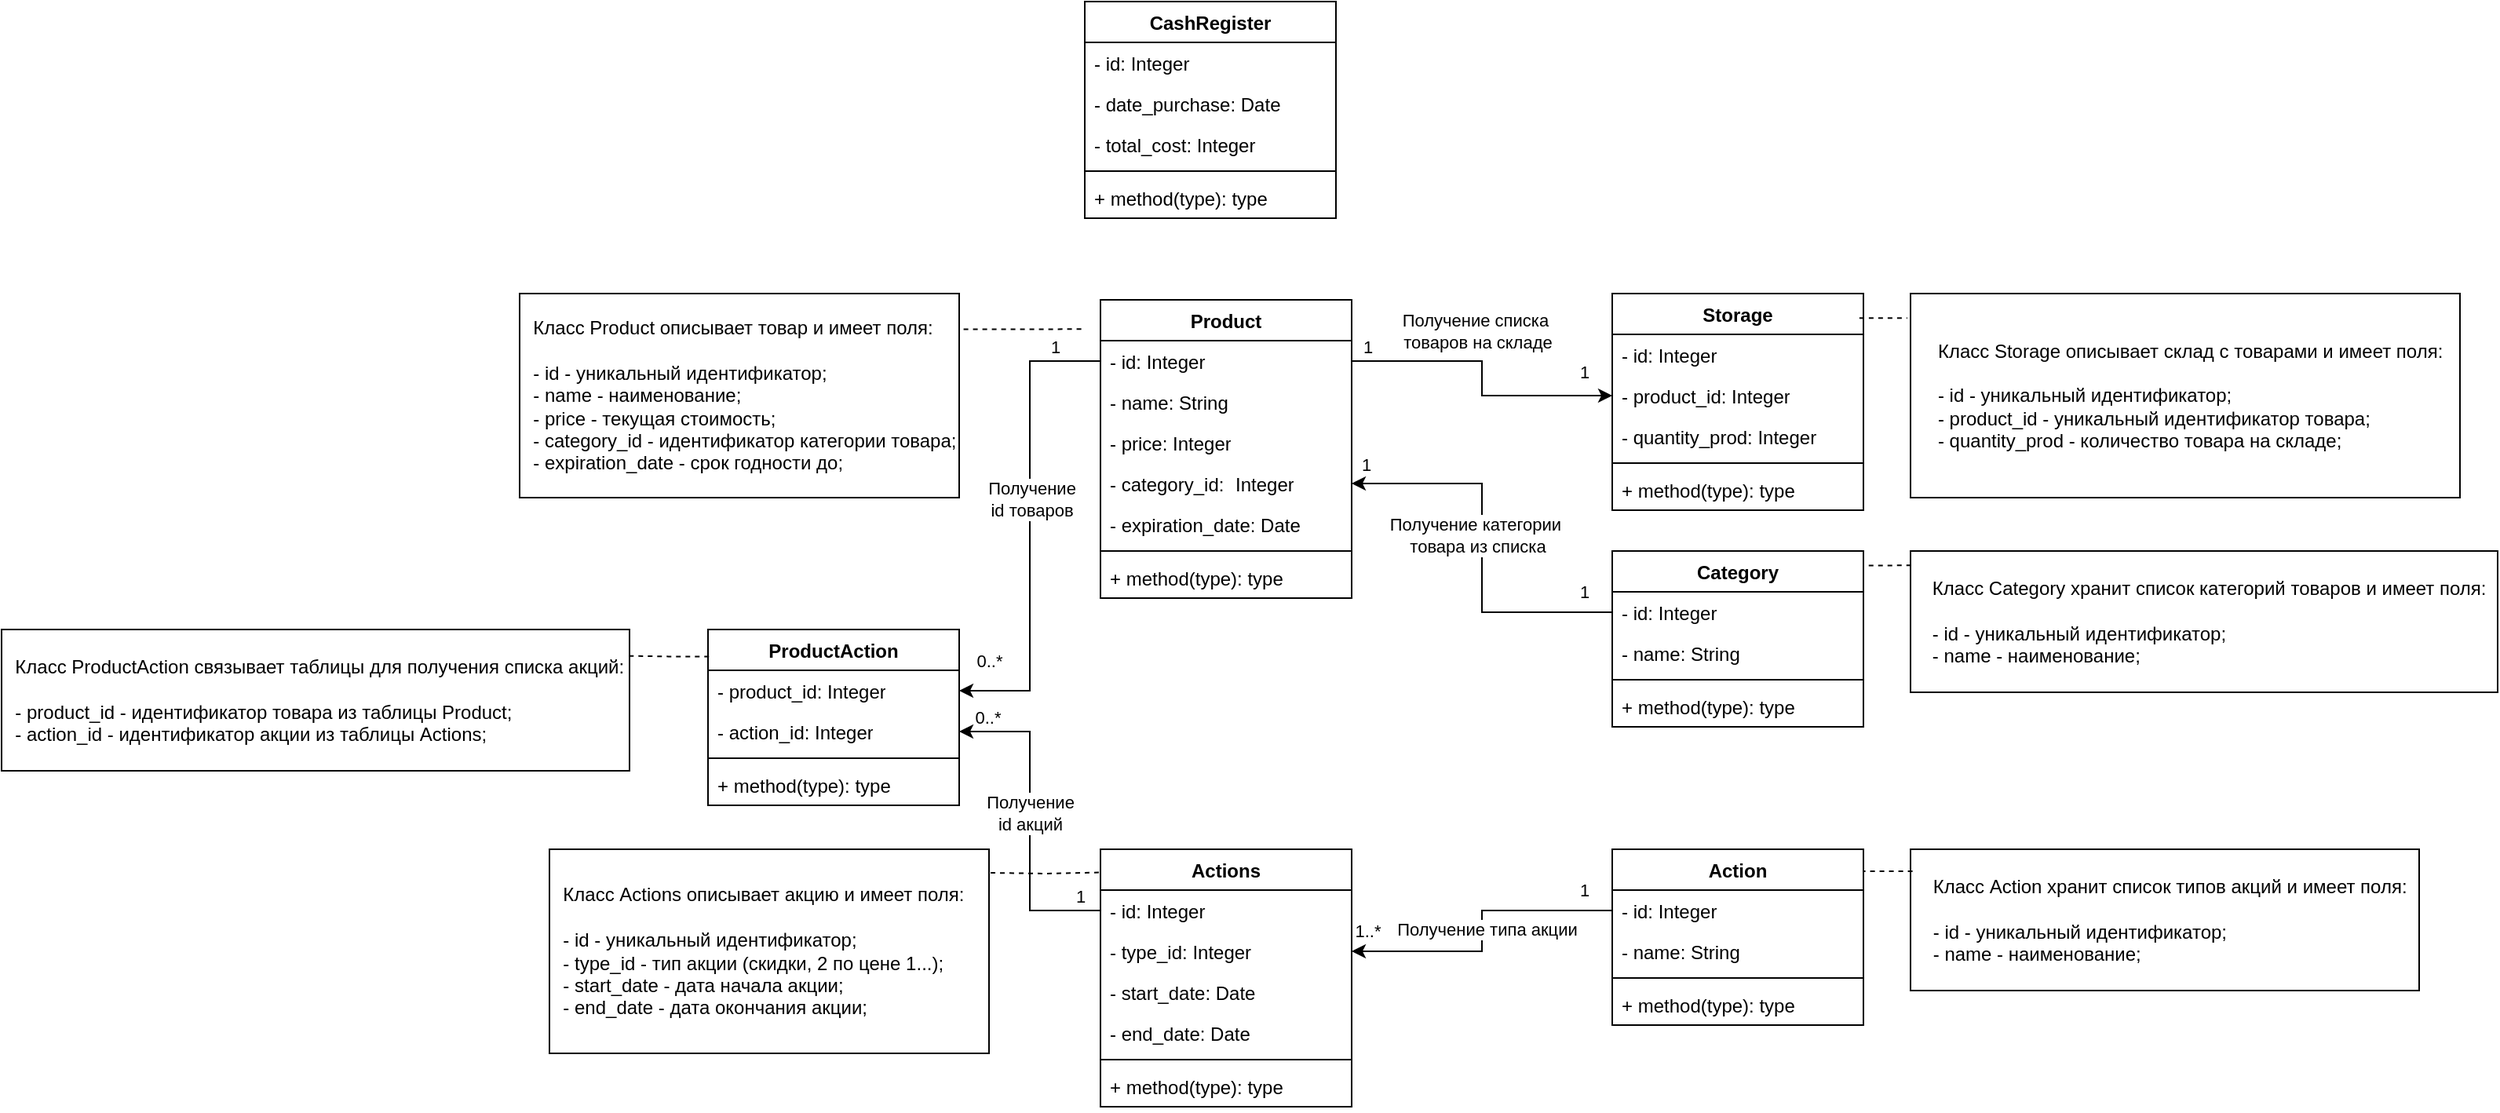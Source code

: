 <mxfile version="24.8.3">
  <diagram name="Страница — 1" id="jcjPnnef1QimTesesR7c">
    <mxGraphModel dx="1789" dy="951" grid="1" gridSize="10" guides="1" tooltips="1" connect="1" arrows="1" fold="1" page="0" pageScale="1" pageWidth="827" pageHeight="1169" math="0" shadow="0">
      <root>
        <mxCell id="0" />
        <mxCell id="1" parent="0" />
        <mxCell id="q1_f-fq9vrWVQxnhj_u6-1" value="Product" style="swimlane;fontStyle=1;align=center;verticalAlign=top;childLayout=stackLayout;horizontal=1;startSize=26;horizontalStack=0;resizeParent=1;resizeParentMax=0;resizeLast=0;collapsible=1;marginBottom=0;whiteSpace=wrap;html=1;" vertex="1" parent="1">
          <mxGeometry x="210" y="160" width="160" height="190" as="geometry" />
        </mxCell>
        <mxCell id="q1_f-fq9vrWVQxnhj_u6-5" value="- id: Integer" style="text;strokeColor=none;fillColor=none;align=left;verticalAlign=top;spacingLeft=4;spacingRight=4;overflow=hidden;rotatable=0;points=[[0,0.5],[1,0.5]];portConstraint=eastwest;whiteSpace=wrap;html=1;" vertex="1" parent="q1_f-fq9vrWVQxnhj_u6-1">
          <mxGeometry y="26" width="160" height="26" as="geometry" />
        </mxCell>
        <mxCell id="q1_f-fq9vrWVQxnhj_u6-6" value="- name: String" style="text;strokeColor=none;fillColor=none;align=left;verticalAlign=top;spacingLeft=4;spacingRight=4;overflow=hidden;rotatable=0;points=[[0,0.5],[1,0.5]];portConstraint=eastwest;whiteSpace=wrap;html=1;" vertex="1" parent="q1_f-fq9vrWVQxnhj_u6-1">
          <mxGeometry y="52" width="160" height="26" as="geometry" />
        </mxCell>
        <mxCell id="q1_f-fq9vrWVQxnhj_u6-7" value="- price: Integer" style="text;strokeColor=none;fillColor=none;align=left;verticalAlign=top;spacingLeft=4;spacingRight=4;overflow=hidden;rotatable=0;points=[[0,0.5],[1,0.5]];portConstraint=eastwest;whiteSpace=wrap;html=1;" vertex="1" parent="q1_f-fq9vrWVQxnhj_u6-1">
          <mxGeometry y="78" width="160" height="26" as="geometry" />
        </mxCell>
        <mxCell id="q1_f-fq9vrWVQxnhj_u6-2" value="- category_id:&amp;nbsp;&lt;span style=&quot;white-space: pre;&quot;&gt;&#x9;&lt;/span&gt;Integer" style="text;strokeColor=none;fillColor=none;align=left;verticalAlign=top;spacingLeft=4;spacingRight=4;overflow=hidden;rotatable=0;points=[[0,0.5],[1,0.5]];portConstraint=eastwest;whiteSpace=wrap;html=1;" vertex="1" parent="q1_f-fq9vrWVQxnhj_u6-1">
          <mxGeometry y="104" width="160" height="26" as="geometry" />
        </mxCell>
        <mxCell id="q1_f-fq9vrWVQxnhj_u6-39" value="- expiration_date: Date" style="text;strokeColor=none;fillColor=none;align=left;verticalAlign=top;spacingLeft=4;spacingRight=4;overflow=hidden;rotatable=0;points=[[0,0.5],[1,0.5]];portConstraint=eastwest;whiteSpace=wrap;html=1;" vertex="1" parent="q1_f-fq9vrWVQxnhj_u6-1">
          <mxGeometry y="130" width="160" height="26" as="geometry" />
        </mxCell>
        <mxCell id="q1_f-fq9vrWVQxnhj_u6-3" value="" style="line;strokeWidth=1;fillColor=none;align=left;verticalAlign=middle;spacingTop=-1;spacingLeft=3;spacingRight=3;rotatable=0;labelPosition=right;points=[];portConstraint=eastwest;strokeColor=inherit;" vertex="1" parent="q1_f-fq9vrWVQxnhj_u6-1">
          <mxGeometry y="156" width="160" height="8" as="geometry" />
        </mxCell>
        <mxCell id="q1_f-fq9vrWVQxnhj_u6-4" value="+ method(type): type" style="text;strokeColor=none;fillColor=none;align=left;verticalAlign=top;spacingLeft=4;spacingRight=4;overflow=hidden;rotatable=0;points=[[0,0.5],[1,0.5]];portConstraint=eastwest;whiteSpace=wrap;html=1;" vertex="1" parent="q1_f-fq9vrWVQxnhj_u6-1">
          <mxGeometry y="164" width="160" height="26" as="geometry" />
        </mxCell>
        <mxCell id="q1_f-fq9vrWVQxnhj_u6-8" value="&amp;nbsp; Класс Product описывает товар и имеет поля:&amp;nbsp;&lt;div&gt;&lt;br&gt;&lt;div&gt;&amp;nbsp; - id - уникальный идентификатор;&lt;/div&gt;&lt;div&gt;&amp;nbsp; - name - наименование;&lt;/div&gt;&lt;div&gt;&amp;nbsp; - price - текущая стоимость;&lt;/div&gt;&lt;div&gt;&amp;nbsp; - category_id - идентификатор категории товара;&lt;/div&gt;&lt;/div&gt;&lt;div&gt;&amp;nbsp; - expiration_date - срок годности до;&lt;/div&gt;" style="html=1;dropTarget=0;whiteSpace=wrap;align=left;" vertex="1" parent="1">
          <mxGeometry x="-160" y="156" width="280" height="130" as="geometry" />
        </mxCell>
        <mxCell id="q1_f-fq9vrWVQxnhj_u6-12" value="Storage" style="swimlane;fontStyle=1;align=center;verticalAlign=top;childLayout=stackLayout;horizontal=1;startSize=26;horizontalStack=0;resizeParent=1;resizeParentMax=0;resizeLast=0;collapsible=1;marginBottom=0;whiteSpace=wrap;html=1;" vertex="1" parent="1">
          <mxGeometry x="536" y="156" width="160" height="138" as="geometry" />
        </mxCell>
        <mxCell id="q1_f-fq9vrWVQxnhj_u6-20" value="- id: Integer" style="text;strokeColor=none;fillColor=none;align=left;verticalAlign=top;spacingLeft=4;spacingRight=4;overflow=hidden;rotatable=0;points=[[0,0.5],[1,0.5]];portConstraint=eastwest;whiteSpace=wrap;html=1;" vertex="1" parent="q1_f-fq9vrWVQxnhj_u6-12">
          <mxGeometry y="26" width="160" height="26" as="geometry" />
        </mxCell>
        <mxCell id="q1_f-fq9vrWVQxnhj_u6-21" value="- product_id: Integer" style="text;strokeColor=none;fillColor=none;align=left;verticalAlign=top;spacingLeft=4;spacingRight=4;overflow=hidden;rotatable=0;points=[[0,0.5],[1,0.5]];portConstraint=eastwest;whiteSpace=wrap;html=1;" vertex="1" parent="q1_f-fq9vrWVQxnhj_u6-12">
          <mxGeometry y="52" width="160" height="26" as="geometry" />
        </mxCell>
        <mxCell id="q1_f-fq9vrWVQxnhj_u6-13" value="- quantity_prod: Integer" style="text;strokeColor=none;fillColor=none;align=left;verticalAlign=top;spacingLeft=4;spacingRight=4;overflow=hidden;rotatable=0;points=[[0,0.5],[1,0.5]];portConstraint=eastwest;whiteSpace=wrap;html=1;" vertex="1" parent="q1_f-fq9vrWVQxnhj_u6-12">
          <mxGeometry y="78" width="160" height="26" as="geometry" />
        </mxCell>
        <mxCell id="q1_f-fq9vrWVQxnhj_u6-14" value="" style="line;strokeWidth=1;fillColor=none;align=left;verticalAlign=middle;spacingTop=-1;spacingLeft=3;spacingRight=3;rotatable=0;labelPosition=right;points=[];portConstraint=eastwest;strokeColor=inherit;" vertex="1" parent="q1_f-fq9vrWVQxnhj_u6-12">
          <mxGeometry y="104" width="160" height="8" as="geometry" />
        </mxCell>
        <mxCell id="q1_f-fq9vrWVQxnhj_u6-15" value="+ method(type): type" style="text;strokeColor=none;fillColor=none;align=left;verticalAlign=top;spacingLeft=4;spacingRight=4;overflow=hidden;rotatable=0;points=[[0,0.5],[1,0.5]];portConstraint=eastwest;whiteSpace=wrap;html=1;" vertex="1" parent="q1_f-fq9vrWVQxnhj_u6-12">
          <mxGeometry y="112" width="160" height="26" as="geometry" />
        </mxCell>
        <mxCell id="q1_f-fq9vrWVQxnhj_u6-16" value="&lt;div style=&quot;text-align: left;&quot;&gt;&lt;span style=&quot;background-color: initial;&quot;&gt;&amp;nbsp; Класс Storage описывает склад с товарами и имеет поля:&lt;/span&gt;&lt;/div&gt;&lt;div style=&quot;text-align: left;&quot;&gt;&lt;span style=&quot;background-color: initial;&quot;&gt;&lt;br&gt;&lt;/span&gt;&lt;/div&gt;&lt;div style=&quot;text-align: left;&quot;&gt;&amp;nbsp; - id - уникальный идентификатор;&lt;/div&gt;&lt;div style=&quot;text-align: left;&quot;&gt;&amp;nbsp; - product_id - уникальный идентификатор товара;&amp;nbsp;&lt;/div&gt;&lt;div style=&quot;text-align: left;&quot;&gt;&amp;nbsp; - quantity_prod - количество товара на складе;&lt;/div&gt;" style="html=1;dropTarget=0;whiteSpace=wrap;perimeterSpacing=0;" vertex="1" parent="1">
          <mxGeometry x="726" y="156" width="350" height="130" as="geometry" />
        </mxCell>
        <mxCell id="q1_f-fq9vrWVQxnhj_u6-22" style="edgeStyle=orthogonalEdgeStyle;rounded=0;orthogonalLoop=1;jettySize=auto;html=1;dashed=1;endArrow=none;endFill=0;exitX=1.01;exitY=0.175;exitDx=0;exitDy=0;exitPerimeter=0;entryX=-0.01;entryY=0.098;entryDx=0;entryDy=0;entryPerimeter=0;" edge="1" parent="1" source="q1_f-fq9vrWVQxnhj_u6-8">
          <mxGeometry relative="1" as="geometry">
            <mxPoint x="149" y="180" as="sourcePoint" />
            <mxPoint x="198.4" y="178.62" as="targetPoint" />
          </mxGeometry>
        </mxCell>
        <mxCell id="q1_f-fq9vrWVQxnhj_u6-23" style="edgeStyle=orthogonalEdgeStyle;rounded=0;orthogonalLoop=1;jettySize=auto;html=1;exitX=0.984;exitY=0.113;exitDx=0;exitDy=0;entryX=-0.006;entryY=0.126;entryDx=0;entryDy=0;entryPerimeter=0;exitPerimeter=0;endArrow=none;endFill=0;dashed=1;" edge="1" parent="1" source="q1_f-fq9vrWVQxnhj_u6-12" target="q1_f-fq9vrWVQxnhj_u6-16">
          <mxGeometry relative="1" as="geometry" />
        </mxCell>
        <mxCell id="q1_f-fq9vrWVQxnhj_u6-24" style="edgeStyle=orthogonalEdgeStyle;rounded=0;orthogonalLoop=1;jettySize=auto;html=1;exitX=1;exitY=0.5;exitDx=0;exitDy=0;entryX=0;entryY=0.5;entryDx=0;entryDy=0;endArrow=classic;endFill=1;startArrow=none;startFill=0;" edge="1" parent="1" source="q1_f-fq9vrWVQxnhj_u6-5" target="q1_f-fq9vrWVQxnhj_u6-21">
          <mxGeometry relative="1" as="geometry" />
        </mxCell>
        <mxCell id="q1_f-fq9vrWVQxnhj_u6-27" value="1" style="edgeLabel;html=1;align=center;verticalAlign=middle;resizable=0;points=[];" vertex="1" connectable="0" parent="q1_f-fq9vrWVQxnhj_u6-24">
          <mxGeometry x="0.81" y="-1" relative="1" as="geometry">
            <mxPoint y="-16" as="offset" />
          </mxGeometry>
        </mxCell>
        <mxCell id="q1_f-fq9vrWVQxnhj_u6-28" value="Получение списка&amp;nbsp;&lt;div&gt;товаров на складе&lt;/div&gt;" style="edgeLabel;html=1;align=center;verticalAlign=middle;resizable=0;points=[];" vertex="1" connectable="0" parent="q1_f-fq9vrWVQxnhj_u6-24">
          <mxGeometry x="-0.227" relative="1" as="geometry">
            <mxPoint x="7" y="-19" as="offset" />
          </mxGeometry>
        </mxCell>
        <mxCell id="q1_f-fq9vrWVQxnhj_u6-72" value="1" style="edgeLabel;html=1;align=center;verticalAlign=middle;resizable=0;points=[];" vertex="1" connectable="0" parent="q1_f-fq9vrWVQxnhj_u6-24">
          <mxGeometry x="-0.851" y="2" relative="1" as="geometry">
            <mxPoint x="-4" y="-7" as="offset" />
          </mxGeometry>
        </mxCell>
        <mxCell id="q1_f-fq9vrWVQxnhj_u6-29" value="Category" style="swimlane;fontStyle=1;align=center;verticalAlign=top;childLayout=stackLayout;horizontal=1;startSize=26;horizontalStack=0;resizeParent=1;resizeParentMax=0;resizeLast=0;collapsible=1;marginBottom=0;whiteSpace=wrap;html=1;" vertex="1" parent="1">
          <mxGeometry x="536" y="320" width="160" height="112" as="geometry" />
        </mxCell>
        <mxCell id="q1_f-fq9vrWVQxnhj_u6-33" value="- id: Integer" style="text;strokeColor=none;fillColor=none;align=left;verticalAlign=top;spacingLeft=4;spacingRight=4;overflow=hidden;rotatable=0;points=[[0,0.5],[1,0.5]];portConstraint=eastwest;whiteSpace=wrap;html=1;" vertex="1" parent="q1_f-fq9vrWVQxnhj_u6-29">
          <mxGeometry y="26" width="160" height="26" as="geometry" />
        </mxCell>
        <mxCell id="q1_f-fq9vrWVQxnhj_u6-30" value="- name: String" style="text;strokeColor=none;fillColor=none;align=left;verticalAlign=top;spacingLeft=4;spacingRight=4;overflow=hidden;rotatable=0;points=[[0,0.5],[1,0.5]];portConstraint=eastwest;whiteSpace=wrap;html=1;" vertex="1" parent="q1_f-fq9vrWVQxnhj_u6-29">
          <mxGeometry y="52" width="160" height="26" as="geometry" />
        </mxCell>
        <mxCell id="q1_f-fq9vrWVQxnhj_u6-31" value="" style="line;strokeWidth=1;fillColor=none;align=left;verticalAlign=middle;spacingTop=-1;spacingLeft=3;spacingRight=3;rotatable=0;labelPosition=right;points=[];portConstraint=eastwest;strokeColor=inherit;" vertex="1" parent="q1_f-fq9vrWVQxnhj_u6-29">
          <mxGeometry y="78" width="160" height="8" as="geometry" />
        </mxCell>
        <mxCell id="q1_f-fq9vrWVQxnhj_u6-32" value="+ method(type): type" style="text;strokeColor=none;fillColor=none;align=left;verticalAlign=top;spacingLeft=4;spacingRight=4;overflow=hidden;rotatable=0;points=[[0,0.5],[1,0.5]];portConstraint=eastwest;whiteSpace=wrap;html=1;" vertex="1" parent="q1_f-fq9vrWVQxnhj_u6-29">
          <mxGeometry y="86" width="160" height="26" as="geometry" />
        </mxCell>
        <mxCell id="q1_f-fq9vrWVQxnhj_u6-34" style="edgeStyle=orthogonalEdgeStyle;rounded=0;orthogonalLoop=1;jettySize=auto;html=1;exitX=1;exitY=0.5;exitDx=0;exitDy=0;entryX=0;entryY=0.5;entryDx=0;entryDy=0;endArrow=none;endFill=0;startArrow=classic;startFill=1;" edge="1" parent="1" source="q1_f-fq9vrWVQxnhj_u6-2" target="q1_f-fq9vrWVQxnhj_u6-33">
          <mxGeometry relative="1" as="geometry" />
        </mxCell>
        <mxCell id="q1_f-fq9vrWVQxnhj_u6-37" value="1" style="edgeLabel;html=1;align=center;verticalAlign=middle;resizable=0;points=[];" vertex="1" connectable="0" parent="q1_f-fq9vrWVQxnhj_u6-34">
          <mxGeometry x="0.852" y="-1" relative="1" as="geometry">
            <mxPoint y="-14" as="offset" />
          </mxGeometry>
        </mxCell>
        <mxCell id="q1_f-fq9vrWVQxnhj_u6-56" value="Получение категории&amp;nbsp;&lt;div&gt;товара из списка&lt;/div&gt;" style="edgeLabel;html=1;align=center;verticalAlign=middle;resizable=0;points=[];" vertex="1" connectable="0" parent="q1_f-fq9vrWVQxnhj_u6-34">
          <mxGeometry x="-0.435" y="-2" relative="1" as="geometry">
            <mxPoint x="10" y="31" as="offset" />
          </mxGeometry>
        </mxCell>
        <mxCell id="q1_f-fq9vrWVQxnhj_u6-35" value="&lt;div style=&quot;text-align: left;&quot;&gt;&lt;span style=&quot;background-color: initial;&quot;&gt;&amp;nbsp; Класс Category хранит список категорий товаров и имеет поля:&lt;/span&gt;&lt;/div&gt;&lt;div style=&quot;text-align: left;&quot;&gt;&lt;span style=&quot;background-color: initial;&quot;&gt;&lt;br&gt;&lt;/span&gt;&lt;/div&gt;&lt;div style=&quot;text-align: left;&quot;&gt;&amp;nbsp; - id - уникальный идентификатор;&lt;/div&gt;&lt;div style=&quot;text-align: left;&quot;&gt;&amp;nbsp; - name - наименование;&lt;/div&gt;" style="html=1;dropTarget=0;whiteSpace=wrap;perimeterSpacing=0;" vertex="1" parent="1">
          <mxGeometry x="726" y="320" width="374" height="90" as="geometry" />
        </mxCell>
        <mxCell id="q1_f-fq9vrWVQxnhj_u6-36" style="edgeStyle=orthogonalEdgeStyle;rounded=0;orthogonalLoop=1;jettySize=auto;html=1;exitX=0.001;exitY=0.102;exitDx=0;exitDy=0;entryX=1;entryY=0.104;entryDx=0;entryDy=0;entryPerimeter=0;exitPerimeter=0;dashed=1;endArrow=none;endFill=0;" edge="1" parent="1" source="q1_f-fq9vrWVQxnhj_u6-35" target="q1_f-fq9vrWVQxnhj_u6-29">
          <mxGeometry relative="1" as="geometry" />
        </mxCell>
        <mxCell id="q1_f-fq9vrWVQxnhj_u6-38" value="1" style="edgeLabel;html=1;align=center;verticalAlign=middle;resizable=0;points=[];" vertex="1" connectable="0" parent="1">
          <mxGeometry x="385" y="200" as="geometry">
            <mxPoint x="-6" y="65" as="offset" />
          </mxGeometry>
        </mxCell>
        <mxCell id="q1_f-fq9vrWVQxnhj_u6-40" value="Actions" style="swimlane;fontStyle=1;align=center;verticalAlign=top;childLayout=stackLayout;horizontal=1;startSize=26;horizontalStack=0;resizeParent=1;resizeParentMax=0;resizeLast=0;collapsible=1;marginBottom=0;whiteSpace=wrap;html=1;" vertex="1" parent="1">
          <mxGeometry x="210" y="510" width="160" height="164" as="geometry" />
        </mxCell>
        <mxCell id="q1_f-fq9vrWVQxnhj_u6-44" value="- id: Integer" style="text;strokeColor=none;fillColor=none;align=left;verticalAlign=top;spacingLeft=4;spacingRight=4;overflow=hidden;rotatable=0;points=[[0,0.5],[1,0.5]];portConstraint=eastwest;whiteSpace=wrap;html=1;" vertex="1" parent="q1_f-fq9vrWVQxnhj_u6-40">
          <mxGeometry y="26" width="160" height="26" as="geometry" />
        </mxCell>
        <mxCell id="q1_f-fq9vrWVQxnhj_u6-46" value="- type_id: Integer" style="text;strokeColor=none;fillColor=none;align=left;verticalAlign=top;spacingLeft=4;spacingRight=4;overflow=hidden;rotatable=0;points=[[0,0.5],[1,0.5]];portConstraint=eastwest;whiteSpace=wrap;html=1;" vertex="1" parent="q1_f-fq9vrWVQxnhj_u6-40">
          <mxGeometry y="52" width="160" height="26" as="geometry" />
        </mxCell>
        <mxCell id="q1_f-fq9vrWVQxnhj_u6-41" value="- start_date: Date" style="text;strokeColor=none;fillColor=none;align=left;verticalAlign=top;spacingLeft=4;spacingRight=4;overflow=hidden;rotatable=0;points=[[0,0.5],[1,0.5]];portConstraint=eastwest;whiteSpace=wrap;html=1;" vertex="1" parent="q1_f-fq9vrWVQxnhj_u6-40">
          <mxGeometry y="78" width="160" height="26" as="geometry" />
        </mxCell>
        <mxCell id="q1_f-fq9vrWVQxnhj_u6-45" value="- end_date: Date" style="text;strokeColor=none;fillColor=none;align=left;verticalAlign=top;spacingLeft=4;spacingRight=4;overflow=hidden;rotatable=0;points=[[0,0.5],[1,0.5]];portConstraint=eastwest;whiteSpace=wrap;html=1;" vertex="1" parent="q1_f-fq9vrWVQxnhj_u6-40">
          <mxGeometry y="104" width="160" height="26" as="geometry" />
        </mxCell>
        <mxCell id="q1_f-fq9vrWVQxnhj_u6-42" value="" style="line;strokeWidth=1;fillColor=none;align=left;verticalAlign=middle;spacingTop=-1;spacingLeft=3;spacingRight=3;rotatable=0;labelPosition=right;points=[];portConstraint=eastwest;strokeColor=inherit;" vertex="1" parent="q1_f-fq9vrWVQxnhj_u6-40">
          <mxGeometry y="130" width="160" height="8" as="geometry" />
        </mxCell>
        <mxCell id="q1_f-fq9vrWVQxnhj_u6-43" value="+ method(type): type" style="text;strokeColor=none;fillColor=none;align=left;verticalAlign=top;spacingLeft=4;spacingRight=4;overflow=hidden;rotatable=0;points=[[0,0.5],[1,0.5]];portConstraint=eastwest;whiteSpace=wrap;html=1;" vertex="1" parent="q1_f-fq9vrWVQxnhj_u6-40">
          <mxGeometry y="138" width="160" height="26" as="geometry" />
        </mxCell>
        <mxCell id="q1_f-fq9vrWVQxnhj_u6-47" value="Action" style="swimlane;fontStyle=1;align=center;verticalAlign=top;childLayout=stackLayout;horizontal=1;startSize=26;horizontalStack=0;resizeParent=1;resizeParentMax=0;resizeLast=0;collapsible=1;marginBottom=0;whiteSpace=wrap;html=1;" vertex="1" parent="1">
          <mxGeometry x="536" y="510" width="160" height="112" as="geometry" />
        </mxCell>
        <mxCell id="q1_f-fq9vrWVQxnhj_u6-48" value="- id: Integer" style="text;strokeColor=none;fillColor=none;align=left;verticalAlign=top;spacingLeft=4;spacingRight=4;overflow=hidden;rotatable=0;points=[[0,0.5],[1,0.5]];portConstraint=eastwest;whiteSpace=wrap;html=1;" vertex="1" parent="q1_f-fq9vrWVQxnhj_u6-47">
          <mxGeometry y="26" width="160" height="26" as="geometry" />
        </mxCell>
        <mxCell id="q1_f-fq9vrWVQxnhj_u6-54" value="- name: String" style="text;strokeColor=none;fillColor=none;align=left;verticalAlign=top;spacingLeft=4;spacingRight=4;overflow=hidden;rotatable=0;points=[[0,0.5],[1,0.5]];portConstraint=eastwest;whiteSpace=wrap;html=1;" vertex="1" parent="q1_f-fq9vrWVQxnhj_u6-47">
          <mxGeometry y="52" width="160" height="26" as="geometry" />
        </mxCell>
        <mxCell id="q1_f-fq9vrWVQxnhj_u6-52" value="" style="line;strokeWidth=1;fillColor=none;align=left;verticalAlign=middle;spacingTop=-1;spacingLeft=3;spacingRight=3;rotatable=0;labelPosition=right;points=[];portConstraint=eastwest;strokeColor=inherit;" vertex="1" parent="q1_f-fq9vrWVQxnhj_u6-47">
          <mxGeometry y="78" width="160" height="8" as="geometry" />
        </mxCell>
        <mxCell id="q1_f-fq9vrWVQxnhj_u6-53" value="+ method(type): type" style="text;strokeColor=none;fillColor=none;align=left;verticalAlign=top;spacingLeft=4;spacingRight=4;overflow=hidden;rotatable=0;points=[[0,0.5],[1,0.5]];portConstraint=eastwest;whiteSpace=wrap;html=1;" vertex="1" parent="q1_f-fq9vrWVQxnhj_u6-47">
          <mxGeometry y="86" width="160" height="26" as="geometry" />
        </mxCell>
        <mxCell id="q1_f-fq9vrWVQxnhj_u6-55" style="edgeStyle=orthogonalEdgeStyle;rounded=0;orthogonalLoop=1;jettySize=auto;html=1;exitX=1;exitY=0.5;exitDx=0;exitDy=0;entryX=0;entryY=0.5;entryDx=0;entryDy=0;endArrow=none;endFill=0;startArrow=classic;startFill=1;" edge="1" parent="1" source="q1_f-fq9vrWVQxnhj_u6-46" target="q1_f-fq9vrWVQxnhj_u6-48">
          <mxGeometry relative="1" as="geometry" />
        </mxCell>
        <mxCell id="q1_f-fq9vrWVQxnhj_u6-60" value="1..*" style="edgeLabel;html=1;align=center;verticalAlign=middle;resizable=0;points=[];" vertex="1" connectable="0" parent="q1_f-fq9vrWVQxnhj_u6-55">
          <mxGeometry x="-0.771" y="-3" relative="1" as="geometry">
            <mxPoint x="-12" y="-16" as="offset" />
          </mxGeometry>
        </mxCell>
        <mxCell id="q1_f-fq9vrWVQxnhj_u6-61" value="Получение типа акции" style="edgeLabel;html=1;align=center;verticalAlign=middle;resizable=0;points=[];" vertex="1" connectable="0" parent="q1_f-fq9vrWVQxnhj_u6-55">
          <mxGeometry x="0.033" y="1" relative="1" as="geometry">
            <mxPoint x="4" y="2" as="offset" />
          </mxGeometry>
        </mxCell>
        <mxCell id="q1_f-fq9vrWVQxnhj_u6-58" value="1" style="edgeLabel;html=1;align=center;verticalAlign=middle;resizable=0;points=[];" vertex="1" connectable="0" parent="1">
          <mxGeometry x="390" y="570" as="geometry">
            <mxPoint x="128" y="-34" as="offset" />
          </mxGeometry>
        </mxCell>
        <mxCell id="q1_f-fq9vrWVQxnhj_u6-63" value="ProductAction" style="swimlane;fontStyle=1;align=center;verticalAlign=top;childLayout=stackLayout;horizontal=1;startSize=26;horizontalStack=0;resizeParent=1;resizeParentMax=0;resizeLast=0;collapsible=1;marginBottom=0;whiteSpace=wrap;html=1;" vertex="1" parent="1">
          <mxGeometry x="-40" y="370" width="160" height="112" as="geometry" />
        </mxCell>
        <mxCell id="q1_f-fq9vrWVQxnhj_u6-67" value="- product_id: Integer" style="text;strokeColor=none;fillColor=none;align=left;verticalAlign=top;spacingLeft=4;spacingRight=4;overflow=hidden;rotatable=0;points=[[0,0.5],[1,0.5]];portConstraint=eastwest;whiteSpace=wrap;html=1;" vertex="1" parent="q1_f-fq9vrWVQxnhj_u6-63">
          <mxGeometry y="26" width="160" height="26" as="geometry" />
        </mxCell>
        <mxCell id="q1_f-fq9vrWVQxnhj_u6-64" value="- action_id: Integer" style="text;strokeColor=none;fillColor=none;align=left;verticalAlign=top;spacingLeft=4;spacingRight=4;overflow=hidden;rotatable=0;points=[[0,0.5],[1,0.5]];portConstraint=eastwest;whiteSpace=wrap;html=1;" vertex="1" parent="q1_f-fq9vrWVQxnhj_u6-63">
          <mxGeometry y="52" width="160" height="26" as="geometry" />
        </mxCell>
        <mxCell id="q1_f-fq9vrWVQxnhj_u6-65" value="" style="line;strokeWidth=1;fillColor=none;align=left;verticalAlign=middle;spacingTop=-1;spacingLeft=3;spacingRight=3;rotatable=0;labelPosition=right;points=[];portConstraint=eastwest;strokeColor=inherit;" vertex="1" parent="q1_f-fq9vrWVQxnhj_u6-63">
          <mxGeometry y="78" width="160" height="8" as="geometry" />
        </mxCell>
        <mxCell id="q1_f-fq9vrWVQxnhj_u6-66" value="+ method(type): type" style="text;strokeColor=none;fillColor=none;align=left;verticalAlign=top;spacingLeft=4;spacingRight=4;overflow=hidden;rotatable=0;points=[[0,0.5],[1,0.5]];portConstraint=eastwest;whiteSpace=wrap;html=1;" vertex="1" parent="q1_f-fq9vrWVQxnhj_u6-63">
          <mxGeometry y="86" width="160" height="26" as="geometry" />
        </mxCell>
        <mxCell id="q1_f-fq9vrWVQxnhj_u6-68" style="edgeStyle=orthogonalEdgeStyle;rounded=0;orthogonalLoop=1;jettySize=auto;html=1;exitX=0;exitY=0.5;exitDx=0;exitDy=0;entryX=1;entryY=0.5;entryDx=0;entryDy=0;endArrow=classic;endFill=1;startArrow=none;startFill=0;" edge="1" parent="1" source="q1_f-fq9vrWVQxnhj_u6-5" target="q1_f-fq9vrWVQxnhj_u6-67">
          <mxGeometry relative="1" as="geometry" />
        </mxCell>
        <mxCell id="q1_f-fq9vrWVQxnhj_u6-70" value="1" style="edgeLabel;html=1;align=center;verticalAlign=middle;resizable=0;points=[];" vertex="1" connectable="0" parent="q1_f-fq9vrWVQxnhj_u6-68">
          <mxGeometry x="0.869" y="-1" relative="1" as="geometry">
            <mxPoint x="41" y="-218" as="offset" />
          </mxGeometry>
        </mxCell>
        <mxCell id="q1_f-fq9vrWVQxnhj_u6-71" value="0..*" style="edgeLabel;html=1;align=center;verticalAlign=middle;resizable=0;points=[];" vertex="1" connectable="0" parent="q1_f-fq9vrWVQxnhj_u6-68">
          <mxGeometry x="-0.855" relative="1" as="geometry">
            <mxPoint x="-49" y="191" as="offset" />
          </mxGeometry>
        </mxCell>
        <mxCell id="q1_f-fq9vrWVQxnhj_u6-76" value="Получение&lt;div&gt;id товаров&lt;/div&gt;" style="edgeLabel;html=1;align=center;verticalAlign=middle;resizable=0;points=[];" vertex="1" connectable="0" parent="q1_f-fq9vrWVQxnhj_u6-68">
          <mxGeometry x="-0.114" y="1" relative="1" as="geometry">
            <mxPoint as="offset" />
          </mxGeometry>
        </mxCell>
        <mxCell id="q1_f-fq9vrWVQxnhj_u6-69" style="edgeStyle=orthogonalEdgeStyle;rounded=0;orthogonalLoop=1;jettySize=auto;html=1;exitX=0;exitY=0.5;exitDx=0;exitDy=0;entryX=1;entryY=0.5;entryDx=0;entryDy=0;endArrow=classic;endFill=1;" edge="1" parent="1" source="q1_f-fq9vrWVQxnhj_u6-44" target="q1_f-fq9vrWVQxnhj_u6-64">
          <mxGeometry relative="1" as="geometry" />
        </mxCell>
        <mxCell id="q1_f-fq9vrWVQxnhj_u6-73" value="1" style="edgeLabel;html=1;align=center;verticalAlign=middle;resizable=0;points=[];" vertex="1" connectable="0" parent="q1_f-fq9vrWVQxnhj_u6-69">
          <mxGeometry x="-0.866" y="1" relative="1" as="geometry">
            <mxPoint y="-10" as="offset" />
          </mxGeometry>
        </mxCell>
        <mxCell id="q1_f-fq9vrWVQxnhj_u6-74" value="0..*" style="edgeLabel;html=1;align=center;verticalAlign=middle;resizable=0;points=[];" vertex="1" connectable="0" parent="1">
          <mxGeometry x="139" y="395" as="geometry">
            <mxPoint x="-1" y="31" as="offset" />
          </mxGeometry>
        </mxCell>
        <mxCell id="q1_f-fq9vrWVQxnhj_u6-77" value="Получение&lt;div&gt;id акций&lt;/div&gt;" style="edgeLabel;html=1;align=center;verticalAlign=middle;resizable=0;points=[];" vertex="1" connectable="0" parent="1">
          <mxGeometry x="165" y="487.003" as="geometry" />
        </mxCell>
        <mxCell id="q1_f-fq9vrWVQxnhj_u6-78" value="&amp;nbsp; Класс ProductAction связывает таблицы для получения списка акций:&amp;nbsp;&lt;div&gt;&lt;br&gt;&lt;div&gt;&amp;nbsp; - product_id - идентификатор товара из таблицы Product;&lt;/div&gt;&lt;/div&gt;&lt;div&gt;&amp;nbsp; - action_id - идентификатор акции из таблицы Actions;&lt;/div&gt;" style="html=1;dropTarget=0;whiteSpace=wrap;align=left;" vertex="1" parent="1">
          <mxGeometry x="-490" y="370" width="400" height="90" as="geometry" />
        </mxCell>
        <mxCell id="q1_f-fq9vrWVQxnhj_u6-79" style="edgeStyle=orthogonalEdgeStyle;rounded=0;orthogonalLoop=1;jettySize=auto;html=1;exitX=0.004;exitY=0.154;exitDx=0;exitDy=0;entryX=1.001;entryY=0.187;entryDx=0;entryDy=0;entryPerimeter=0;exitPerimeter=0;endArrow=none;endFill=0;dashed=1;" edge="1" parent="1" source="q1_f-fq9vrWVQxnhj_u6-63" target="q1_f-fq9vrWVQxnhj_u6-78">
          <mxGeometry relative="1" as="geometry" />
        </mxCell>
        <mxCell id="q1_f-fq9vrWVQxnhj_u6-81" value="&amp;nbsp; Класс Actions описывает акцию и имеет поля:&amp;nbsp;&lt;div&gt;&lt;br&gt;&lt;div&gt;&amp;nbsp; - id - уникальный идентификатор;&lt;/div&gt;&lt;div&gt;&amp;nbsp; - type_id - тип акции (скидки, 2 по цене 1...);&lt;/div&gt;&lt;div&gt;&amp;nbsp; - start_date - дата начала акции;&lt;/div&gt;&lt;/div&gt;&lt;div&gt;&amp;nbsp; - end_date - дата окончания акции;&lt;/div&gt;" style="html=1;dropTarget=0;whiteSpace=wrap;align=left;" vertex="1" parent="1">
          <mxGeometry x="-141" y="510" width="280" height="130" as="geometry" />
        </mxCell>
        <mxCell id="q1_f-fq9vrWVQxnhj_u6-82" style="edgeStyle=orthogonalEdgeStyle;rounded=0;orthogonalLoop=1;jettySize=auto;html=1;entryX=-0.003;entryY=0.09;entryDx=0;entryDy=0;entryPerimeter=0;endArrow=none;endFill=0;dashed=1;" edge="1" parent="1" target="q1_f-fq9vrWVQxnhj_u6-40">
          <mxGeometry relative="1" as="geometry">
            <mxPoint x="140" y="525" as="sourcePoint" />
          </mxGeometry>
        </mxCell>
        <mxCell id="q1_f-fq9vrWVQxnhj_u6-84" value="&lt;div style=&quot;text-align: left;&quot;&gt;&lt;span style=&quot;background-color: initial;&quot;&gt;&amp;nbsp; Класс Action хранит список типов акций и имеет поля:&lt;/span&gt;&lt;/div&gt;&lt;div style=&quot;text-align: left;&quot;&gt;&lt;span style=&quot;background-color: initial;&quot;&gt;&lt;br&gt;&lt;/span&gt;&lt;/div&gt;&lt;div style=&quot;text-align: left;&quot;&gt;&amp;nbsp; - id - уникальный идентификатор;&lt;/div&gt;&lt;div style=&quot;text-align: left;&quot;&gt;&amp;nbsp; - name - наименование;&lt;/div&gt;" style="html=1;dropTarget=0;whiteSpace=wrap;perimeterSpacing=0;" vertex="1" parent="1">
          <mxGeometry x="726" y="510" width="324" height="90" as="geometry" />
        </mxCell>
        <mxCell id="q1_f-fq9vrWVQxnhj_u6-85" style="edgeStyle=orthogonalEdgeStyle;rounded=0;orthogonalLoop=1;jettySize=auto;html=1;exitX=0.004;exitY=0.155;exitDx=0;exitDy=0;entryX=0.998;entryY=0.129;entryDx=0;entryDy=0;entryPerimeter=0;exitPerimeter=0;endArrow=none;endFill=0;dashed=1;" edge="1" parent="1" source="q1_f-fq9vrWVQxnhj_u6-84" target="q1_f-fq9vrWVQxnhj_u6-47">
          <mxGeometry relative="1" as="geometry" />
        </mxCell>
        <mxCell id="q1_f-fq9vrWVQxnhj_u6-86" value="CashRegister" style="swimlane;fontStyle=1;align=center;verticalAlign=top;childLayout=stackLayout;horizontal=1;startSize=26;horizontalStack=0;resizeParent=1;resizeParentMax=0;resizeLast=0;collapsible=1;marginBottom=0;whiteSpace=wrap;html=1;" vertex="1" parent="1">
          <mxGeometry x="200" y="-30" width="160" height="138" as="geometry" />
        </mxCell>
        <mxCell id="q1_f-fq9vrWVQxnhj_u6-90" value="- id: Integer" style="text;strokeColor=none;fillColor=none;align=left;verticalAlign=top;spacingLeft=4;spacingRight=4;overflow=hidden;rotatable=0;points=[[0,0.5],[1,0.5]];portConstraint=eastwest;whiteSpace=wrap;html=1;" vertex="1" parent="q1_f-fq9vrWVQxnhj_u6-86">
          <mxGeometry y="26" width="160" height="26" as="geometry" />
        </mxCell>
        <mxCell id="q1_f-fq9vrWVQxnhj_u6-91" value="- date_purchase: Date" style="text;strokeColor=none;fillColor=none;align=left;verticalAlign=top;spacingLeft=4;spacingRight=4;overflow=hidden;rotatable=0;points=[[0,0.5],[1,0.5]];portConstraint=eastwest;whiteSpace=wrap;html=1;" vertex="1" parent="q1_f-fq9vrWVQxnhj_u6-86">
          <mxGeometry y="52" width="160" height="26" as="geometry" />
        </mxCell>
        <mxCell id="q1_f-fq9vrWVQxnhj_u6-93" value="- total_cost: Integer" style="text;strokeColor=none;fillColor=none;align=left;verticalAlign=top;spacingLeft=4;spacingRight=4;overflow=hidden;rotatable=0;points=[[0,0.5],[1,0.5]];portConstraint=eastwest;whiteSpace=wrap;html=1;" vertex="1" parent="q1_f-fq9vrWVQxnhj_u6-86">
          <mxGeometry y="78" width="160" height="26" as="geometry" />
        </mxCell>
        <mxCell id="q1_f-fq9vrWVQxnhj_u6-88" value="" style="line;strokeWidth=1;fillColor=none;align=left;verticalAlign=middle;spacingTop=-1;spacingLeft=3;spacingRight=3;rotatable=0;labelPosition=right;points=[];portConstraint=eastwest;strokeColor=inherit;" vertex="1" parent="q1_f-fq9vrWVQxnhj_u6-86">
          <mxGeometry y="104" width="160" height="8" as="geometry" />
        </mxCell>
        <mxCell id="q1_f-fq9vrWVQxnhj_u6-89" value="+ method(type): type" style="text;strokeColor=none;fillColor=none;align=left;verticalAlign=top;spacingLeft=4;spacingRight=4;overflow=hidden;rotatable=0;points=[[0,0.5],[1,0.5]];portConstraint=eastwest;whiteSpace=wrap;html=1;" vertex="1" parent="q1_f-fq9vrWVQxnhj_u6-86">
          <mxGeometry y="112" width="160" height="26" as="geometry" />
        </mxCell>
      </root>
    </mxGraphModel>
  </diagram>
</mxfile>
